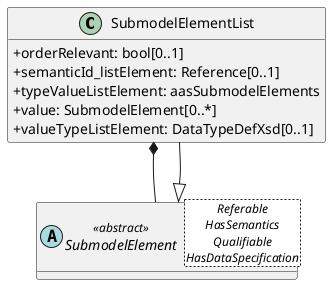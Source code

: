 @startuml
skinparam classAttributeIconSize 0
hide methods

class SubmodelElementList {
  +orderRelevant: bool[0..1] 
  +semanticId_listElement: Reference[0..1] 
  +typeValueListElement: aasSubmodelElements 
  +value: SubmodelElement[0..*] 
  +valueTypeListElement: DataTypeDefXsd[0..1] 
}
abstract class SubmodelElement<Referable\nHasSemantics\nQualifiable\nHasDataSpecification> <<abstract>> {
}
SubmodelElementList *-- SubmodelElement
SubmodelElement <|-- SubmodelElementList
@enduml